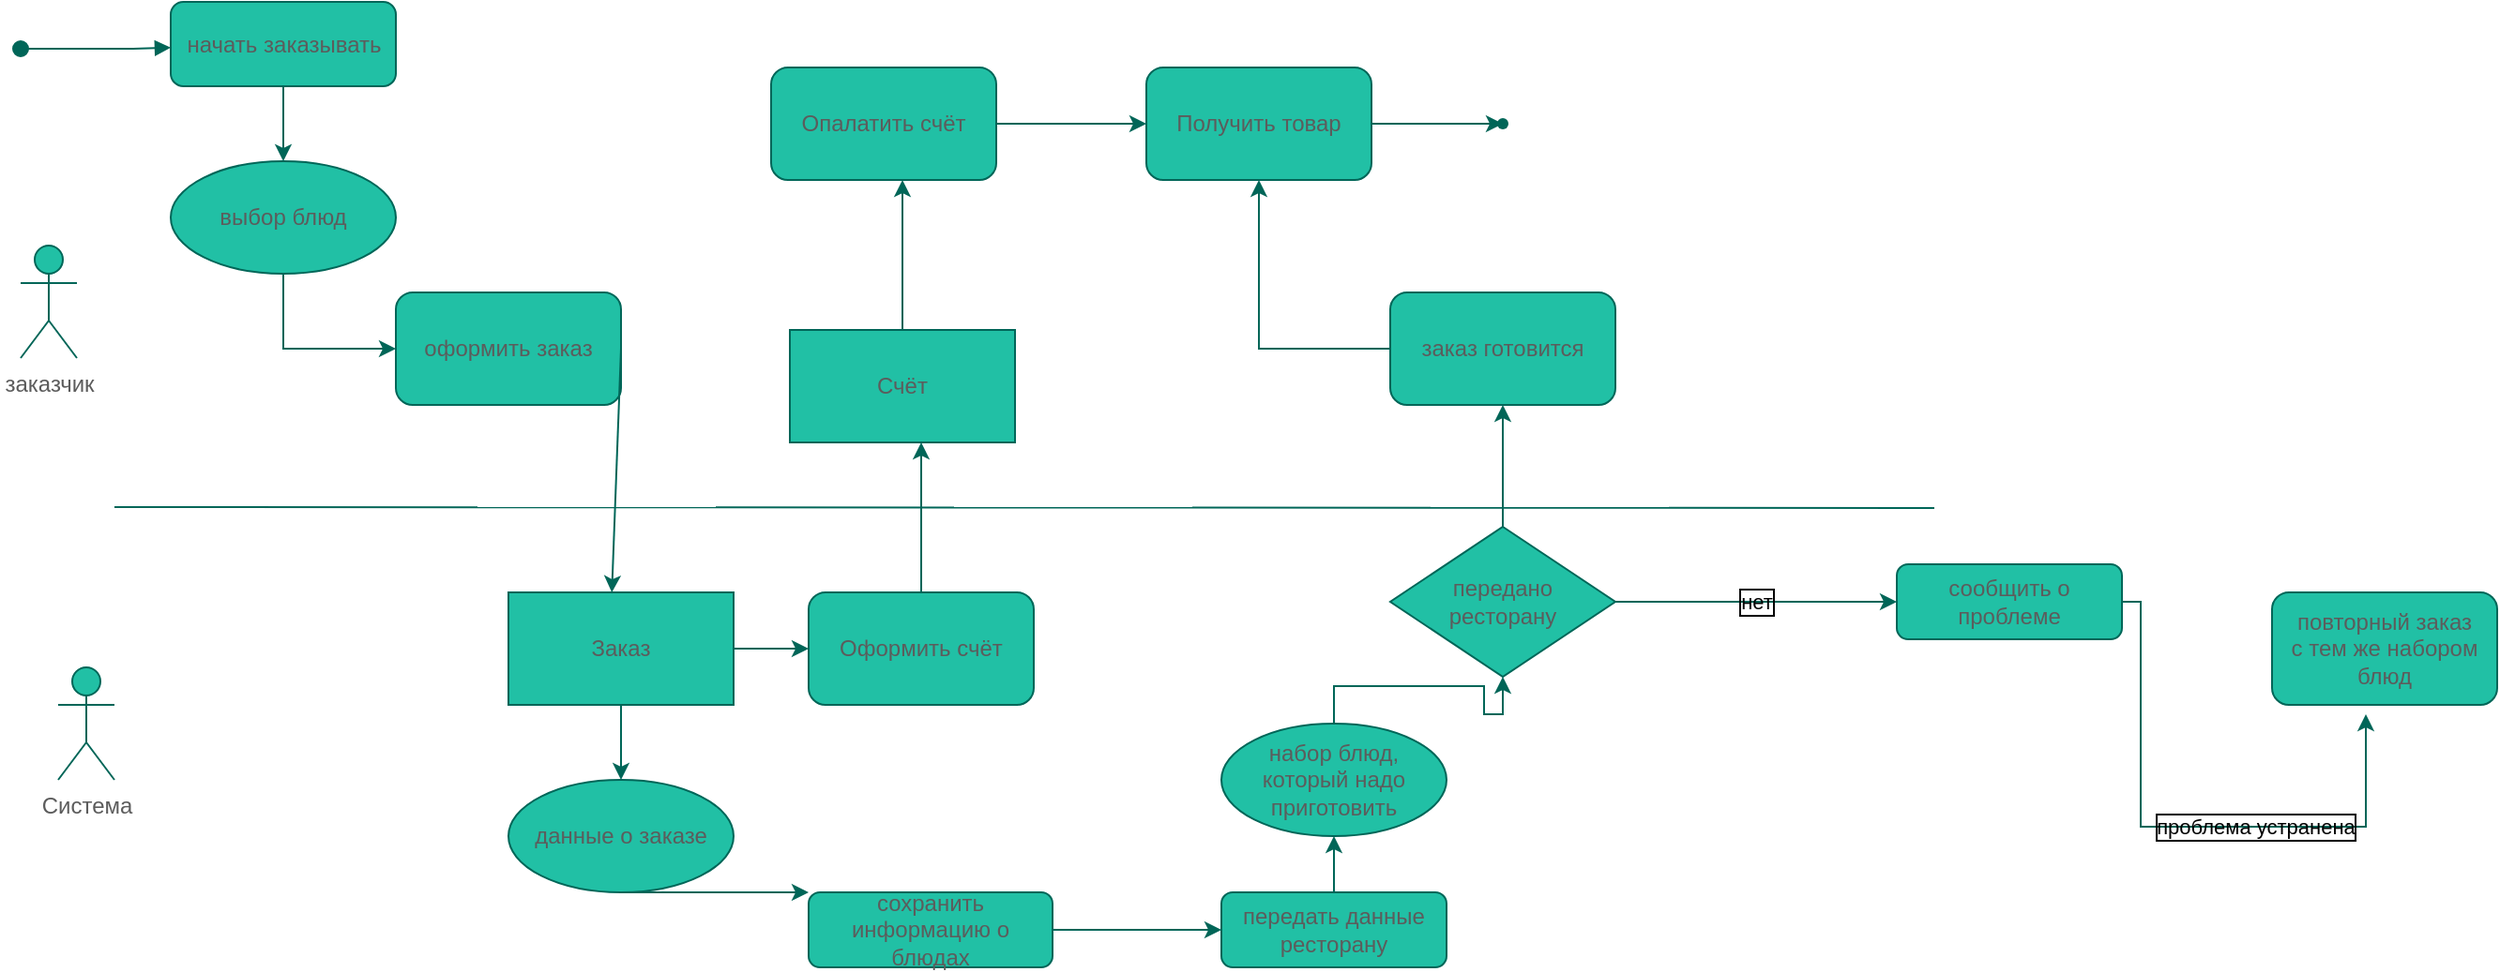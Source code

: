 <mxfile version="24.4.7" type="device">
  <diagram id="0D_FHTMwJywZhLl37fxh" name="Страница 1">
    <mxGraphModel dx="2275" dy="785" grid="1" gridSize="10" guides="1" tooltips="1" connect="1" arrows="1" fold="1" page="1" pageScale="1" pageWidth="827" pageHeight="1169" math="0" shadow="0">
      <root>
        <mxCell id="0" />
        <mxCell id="1" parent="0" />
        <mxCell id="7J-F0Cb5iGmfPvamdh_T-1" value="заказчик" style="shape=umlActor;verticalLabelPosition=bottom;verticalAlign=top;html=1;outlineConnect=0;labelBackgroundColor=none;fillColor=#21C0A5;strokeColor=#006658;fontColor=#5C5C5C;" parent="1" vertex="1">
          <mxGeometry x="-110" y="270" width="30" height="60" as="geometry" />
        </mxCell>
        <mxCell id="7J-F0Cb5iGmfPvamdh_T-4" value="" style="endArrow=none;html=1;rounded=0;labelBackgroundColor=none;strokeColor=#006658;fontColor=default;" parent="1" edge="1">
          <mxGeometry width="50" height="50" relative="1" as="geometry">
            <mxPoint x="-60" y="409.5" as="sourcePoint" />
            <mxPoint x="910" y="410" as="targetPoint" />
          </mxGeometry>
        </mxCell>
        <mxCell id="7J-F0Cb5iGmfPvamdh_T-5" value="&lt;br&gt;" style="html=1;verticalAlign=bottom;startArrow=oval;startFill=1;endArrow=block;startSize=8;rounded=0;labelBackgroundColor=none;strokeColor=#006658;fontColor=default;" parent="1" target="7J-F0Cb5iGmfPvamdh_T-6" edge="1">
          <mxGeometry width="60" relative="1" as="geometry">
            <mxPoint x="-110" y="165" as="sourcePoint" />
            <mxPoint x="-10" y="165" as="targetPoint" />
            <Array as="points">
              <mxPoint x="-50" y="165" />
            </Array>
          </mxGeometry>
        </mxCell>
        <mxCell id="7J-F0Cb5iGmfPvamdh_T-6" value="начать заказывать" style="html=1;labelBackgroundColor=none;fillColor=#21C0A5;strokeColor=#006658;fontColor=#5C5C5C;rounded=1;glass=0;" parent="1" vertex="1">
          <mxGeometry x="-30" y="140" width="120" height="45" as="geometry" />
        </mxCell>
        <mxCell id="7J-F0Cb5iGmfPvamdh_T-7" value="" style="endArrow=classic;html=1;rounded=0;exitX=0.5;exitY=1;exitDx=0;exitDy=0;labelBackgroundColor=none;strokeColor=#006658;fontColor=default;" parent="1" source="7J-F0Cb5iGmfPvamdh_T-6" target="7J-F0Cb5iGmfPvamdh_T-8" edge="1">
          <mxGeometry width="50" height="50" relative="1" as="geometry">
            <mxPoint x="180" y="385" as="sourcePoint" />
            <mxPoint x="30" y="225" as="targetPoint" />
          </mxGeometry>
        </mxCell>
        <mxCell id="7J-F0Cb5iGmfPvamdh_T-8" value="выбор блюд" style="ellipse;whiteSpace=wrap;html=1;labelBackgroundColor=none;fillColor=#21C0A5;strokeColor=#006658;fontColor=#5C5C5C;" parent="1" vertex="1">
          <mxGeometry x="-30" y="225" width="120" height="60" as="geometry" />
        </mxCell>
        <mxCell id="7J-F0Cb5iGmfPvamdh_T-10" value="" style="endArrow=classic;html=1;rounded=0;exitX=0.5;exitY=1;exitDx=0;exitDy=0;labelBackgroundColor=none;strokeColor=#006658;fontColor=default;" parent="1" source="7J-F0Cb5iGmfPvamdh_T-8" target="7J-F0Cb5iGmfPvamdh_T-11" edge="1">
          <mxGeometry width="50" height="50" relative="1" as="geometry">
            <mxPoint x="180" y="385" as="sourcePoint" />
            <mxPoint x="110" y="335" as="targetPoint" />
            <Array as="points">
              <mxPoint x="30" y="325" />
            </Array>
          </mxGeometry>
        </mxCell>
        <mxCell id="7J-F0Cb5iGmfPvamdh_T-11" value="оформить заказ" style="rounded=1;whiteSpace=wrap;html=1;labelBackgroundColor=none;fillColor=#21C0A5;strokeColor=#006658;fontColor=#5C5C5C;" parent="1" vertex="1">
          <mxGeometry x="90" y="295" width="120" height="60" as="geometry" />
        </mxCell>
        <mxCell id="7J-F0Cb5iGmfPvamdh_T-12" value="" style="endArrow=classic;html=1;rounded=0;exitX=1;exitY=0.5;exitDx=0;exitDy=0;labelBackgroundColor=none;strokeColor=#006658;fontColor=default;" parent="1" source="7J-F0Cb5iGmfPvamdh_T-11" edge="1">
          <mxGeometry width="50" height="50" relative="1" as="geometry">
            <mxPoint x="180" y="385" as="sourcePoint" />
            <mxPoint x="205.125" y="455" as="targetPoint" />
          </mxGeometry>
        </mxCell>
        <mxCell id="7J-F0Cb5iGmfPvamdh_T-13" value="данные о заказе" style="ellipse;whiteSpace=wrap;html=1;labelBackgroundColor=none;fillColor=#21C0A5;strokeColor=#006658;fontColor=#5C5C5C;" parent="1" vertex="1">
          <mxGeometry x="150" y="555" width="120" height="60" as="geometry" />
        </mxCell>
        <mxCell id="7J-F0Cb5iGmfPvamdh_T-15" value="" style="endArrow=classic;html=1;rounded=0;exitX=0.5;exitY=1;exitDx=0;exitDy=0;entryX=0;entryY=0;entryDx=0;entryDy=0;labelBackgroundColor=none;strokeColor=#006658;fontColor=default;" parent="1" source="7J-F0Cb5iGmfPvamdh_T-13" target="7J-F0Cb5iGmfPvamdh_T-17" edge="1">
          <mxGeometry width="50" height="50" relative="1" as="geometry">
            <mxPoint x="430" y="710" as="sourcePoint" />
            <mxPoint x="397.423" y="820.065" as="targetPoint" />
          </mxGeometry>
        </mxCell>
        <mxCell id="7J-F0Cb5iGmfPvamdh_T-17" value="сохранить информацию о блюдах" style="rounded=1;whiteSpace=wrap;html=1;labelBackgroundColor=none;fillColor=#21C0A5;strokeColor=#006658;fontColor=#5C5C5C;" parent="1" vertex="1">
          <mxGeometry x="310" y="615" width="130" height="40" as="geometry" />
        </mxCell>
        <mxCell id="7J-F0Cb5iGmfPvamdh_T-18" value="передать данные ресторану" style="rounded=1;whiteSpace=wrap;html=1;labelBackgroundColor=none;fillColor=#21C0A5;strokeColor=#006658;fontColor=#5C5C5C;" parent="1" vertex="1">
          <mxGeometry x="530" y="615" width="120" height="40" as="geometry" />
        </mxCell>
        <mxCell id="7J-F0Cb5iGmfPvamdh_T-19" value="" style="endArrow=classic;html=1;rounded=0;exitX=1;exitY=0.5;exitDx=0;exitDy=0;labelBackgroundColor=none;strokeColor=#006658;fontColor=default;" parent="1" source="7J-F0Cb5iGmfPvamdh_T-17" target="7J-F0Cb5iGmfPvamdh_T-18" edge="1">
          <mxGeometry width="50" height="50" relative="1" as="geometry">
            <mxPoint x="740" y="700" as="sourcePoint" />
            <mxPoint x="790" y="650" as="targetPoint" />
          </mxGeometry>
        </mxCell>
        <mxCell id="7J-F0Cb5iGmfPvamdh_T-20" value="" style="endArrow=classic;html=1;rounded=0;exitX=0.5;exitY=0;exitDx=0;exitDy=0;entryX=0.5;entryY=1;entryDx=0;entryDy=0;labelBackgroundColor=none;strokeColor=#006658;fontColor=default;" parent="1" source="7J-F0Cb5iGmfPvamdh_T-18" target="7J-F0Cb5iGmfPvamdh_T-21" edge="1">
          <mxGeometry width="50" height="50" relative="1" as="geometry">
            <mxPoint x="740" y="690" as="sourcePoint" />
            <mxPoint x="640" y="790" as="targetPoint" />
          </mxGeometry>
        </mxCell>
        <mxCell id="-Zk35h_b1iUG8bN773O9-37" value="" style="edgeStyle=orthogonalEdgeStyle;rounded=0;orthogonalLoop=1;jettySize=auto;html=1;strokeColor=#006658;fontColor=#5C5C5C;fillColor=#21C0A5;" edge="1" parent="1" source="7J-F0Cb5iGmfPvamdh_T-21" target="7J-F0Cb5iGmfPvamdh_T-24">
          <mxGeometry relative="1" as="geometry" />
        </mxCell>
        <mxCell id="7J-F0Cb5iGmfPvamdh_T-21" value="набор блюд, который надо приготовить" style="ellipse;whiteSpace=wrap;html=1;labelBackgroundColor=none;fillColor=#21C0A5;strokeColor=#006658;fontColor=#5C5C5C;" parent="1" vertex="1">
          <mxGeometry x="530" y="525" width="120" height="60" as="geometry" />
        </mxCell>
        <mxCell id="7J-F0Cb5iGmfPvamdh_T-24" value="передано&lt;br&gt;ресторану" style="rhombus;whiteSpace=wrap;html=1;labelBackgroundColor=none;fillColor=#21C0A5;strokeColor=#006658;fontColor=#5C5C5C;" parent="1" vertex="1">
          <mxGeometry x="620" y="420" width="120" height="80" as="geometry" />
        </mxCell>
        <mxCell id="7J-F0Cb5iGmfPvamdh_T-26" value="нет" style="endArrow=classic;html=1;rounded=0;exitX=1;exitY=0.5;exitDx=0;exitDy=0;labelBackgroundColor=none;labelBorderColor=default;strokeColor=#006658;fontColor=default;entryX=0;entryY=0.5;entryDx=0;entryDy=0;" parent="1" source="7J-F0Cb5iGmfPvamdh_T-24" edge="1" target="7J-F0Cb5iGmfPvamdh_T-27">
          <mxGeometry width="50" height="50" relative="1" as="geometry">
            <mxPoint x="620" y="600" as="sourcePoint" />
            <mxPoint x="900" y="580" as="targetPoint" />
          </mxGeometry>
        </mxCell>
        <mxCell id="7J-F0Cb5iGmfPvamdh_T-27" value="сообщить о проблеме" style="rounded=1;whiteSpace=wrap;html=1;labelBackgroundColor=none;fillColor=#21C0A5;strokeColor=#006658;fontColor=#5C5C5C;" parent="1" vertex="1">
          <mxGeometry x="890" y="440" width="120" height="40" as="geometry" />
        </mxCell>
        <mxCell id="7J-F0Cb5iGmfPvamdh_T-28" value="" style="endArrow=classic;html=1;rounded=0;labelBackgroundColor=none;labelBorderColor=default;exitX=0.5;exitY=0;exitDx=0;exitDy=0;strokeColor=#006658;fontColor=default;" parent="1" source="7J-F0Cb5iGmfPvamdh_T-24" target="7J-F0Cb5iGmfPvamdh_T-29" edge="1">
          <mxGeometry width="50" height="50" relative="1" as="geometry">
            <mxPoint x="730" y="240" as="sourcePoint" />
            <mxPoint x="730" y="180" as="targetPoint" />
          </mxGeometry>
        </mxCell>
        <mxCell id="-Zk35h_b1iUG8bN773O9-36" value="" style="edgeStyle=orthogonalEdgeStyle;rounded=0;orthogonalLoop=1;jettySize=auto;html=1;strokeColor=#006658;fontColor=#5C5C5C;fillColor=#21C0A5;entryX=0.5;entryY=1;entryDx=0;entryDy=0;" edge="1" parent="1" source="7J-F0Cb5iGmfPvamdh_T-29" target="-Zk35h_b1iUG8bN773O9-30">
          <mxGeometry relative="1" as="geometry" />
        </mxCell>
        <mxCell id="7J-F0Cb5iGmfPvamdh_T-29" value="заказ готовится" style="rounded=1;whiteSpace=wrap;html=1;labelBackgroundColor=none;fillColor=#21C0A5;strokeColor=#006658;fontColor=#5C5C5C;" parent="1" vertex="1">
          <mxGeometry x="620" y="295" width="120" height="60" as="geometry" />
        </mxCell>
        <mxCell id="7J-F0Cb5iGmfPvamdh_T-30" value="проблема устранена" style="edgeStyle=segmentEdgeStyle;endArrow=classic;html=1;rounded=0;labelBackgroundColor=none;labelBorderColor=default;strokeColor=#006658;fontColor=default;exitX=1;exitY=0.5;exitDx=0;exitDy=0;" parent="1" edge="1" source="7J-F0Cb5iGmfPvamdh_T-27">
          <mxGeometry x="0.231" width="50" height="50" relative="1" as="geometry">
            <mxPoint x="1020" y="580" as="sourcePoint" />
            <mxPoint x="1140" y="520" as="targetPoint" />
            <mxPoint as="offset" />
            <Array as="points">
              <mxPoint x="1020" y="460" />
              <mxPoint x="1020" y="580" />
              <mxPoint x="1140" y="580" />
            </Array>
          </mxGeometry>
        </mxCell>
        <mxCell id="7J-F0Cb5iGmfPvamdh_T-31" value="повторный заказ&lt;br&gt;с тем же набором блюд" style="rounded=1;whiteSpace=wrap;html=1;labelBackgroundColor=none;fillColor=#21C0A5;strokeColor=#006658;fontColor=#5C5C5C;" parent="1" vertex="1">
          <mxGeometry x="1090" y="455" width="120" height="60" as="geometry" />
        </mxCell>
        <mxCell id="-Zk35h_b1iUG8bN773O9-9" value="Система" style="shape=umlActor;verticalLabelPosition=bottom;verticalAlign=top;html=1;outlineConnect=0;strokeColor=#006658;fontColor=#5C5C5C;fillColor=#21C0A5;" vertex="1" parent="1">
          <mxGeometry x="-90" y="495" width="30" height="60" as="geometry" />
        </mxCell>
        <mxCell id="-Zk35h_b1iUG8bN773O9-15" value="" style="edgeStyle=orthogonalEdgeStyle;rounded=0;orthogonalLoop=1;jettySize=auto;html=1;strokeColor=#006658;fontColor=#5C5C5C;fillColor=#21C0A5;" edge="1" parent="1" source="-Zk35h_b1iUG8bN773O9-11" target="-Zk35h_b1iUG8bN773O9-14">
          <mxGeometry relative="1" as="geometry" />
        </mxCell>
        <mxCell id="-Zk35h_b1iUG8bN773O9-34" value="" style="edgeStyle=orthogonalEdgeStyle;rounded=0;orthogonalLoop=1;jettySize=auto;html=1;strokeColor=#006658;fontColor=#5C5C5C;fillColor=#21C0A5;" edge="1" parent="1" source="-Zk35h_b1iUG8bN773O9-11" target="7J-F0Cb5iGmfPvamdh_T-13">
          <mxGeometry relative="1" as="geometry" />
        </mxCell>
        <mxCell id="-Zk35h_b1iUG8bN773O9-11" value="Заказ" style="rounded=0;whiteSpace=wrap;html=1;strokeColor=#006658;fontColor=#5C5C5C;fillColor=#21C0A5;" vertex="1" parent="1">
          <mxGeometry x="150" y="455" width="120" height="60" as="geometry" />
        </mxCell>
        <mxCell id="-Zk35h_b1iUG8bN773O9-25" value="" style="edgeStyle=orthogonalEdgeStyle;rounded=0;orthogonalLoop=1;jettySize=auto;html=1;strokeColor=#006658;fontColor=#5C5C5C;fillColor=#21C0A5;" edge="1" parent="1" source="-Zk35h_b1iUG8bN773O9-14">
          <mxGeometry relative="1" as="geometry">
            <mxPoint x="370" y="375" as="targetPoint" />
          </mxGeometry>
        </mxCell>
        <mxCell id="-Zk35h_b1iUG8bN773O9-14" value="Оформить счёт" style="rounded=1;whiteSpace=wrap;html=1;strokeColor=#006658;fontColor=#5C5C5C;fillColor=#21C0A5;" vertex="1" parent="1">
          <mxGeometry x="310" y="455" width="120" height="60" as="geometry" />
        </mxCell>
        <mxCell id="-Zk35h_b1iUG8bN773O9-28" value="" style="edgeStyle=orthogonalEdgeStyle;rounded=0;orthogonalLoop=1;jettySize=auto;html=1;strokeColor=#006658;fontColor=#5C5C5C;fillColor=#21C0A5;" edge="1" parent="1" source="-Zk35h_b1iUG8bN773O9-26">
          <mxGeometry relative="1" as="geometry">
            <mxPoint x="360" y="235" as="targetPoint" />
          </mxGeometry>
        </mxCell>
        <mxCell id="-Zk35h_b1iUG8bN773O9-26" value="Счёт" style="rounded=0;whiteSpace=wrap;html=1;strokeColor=#006658;fontColor=#5C5C5C;fillColor=#21C0A5;" vertex="1" parent="1">
          <mxGeometry x="300" y="315" width="120" height="60" as="geometry" />
        </mxCell>
        <mxCell id="-Zk35h_b1iUG8bN773O9-31" value="" style="edgeStyle=orthogonalEdgeStyle;rounded=0;orthogonalLoop=1;jettySize=auto;html=1;strokeColor=#006658;fontColor=#5C5C5C;fillColor=#21C0A5;" edge="1" parent="1" source="-Zk35h_b1iUG8bN773O9-29" target="-Zk35h_b1iUG8bN773O9-30">
          <mxGeometry relative="1" as="geometry" />
        </mxCell>
        <mxCell id="-Zk35h_b1iUG8bN773O9-29" value="Опалатить счёт" style="rounded=1;whiteSpace=wrap;html=1;strokeColor=#006658;fontColor=#5C5C5C;fillColor=#21C0A5;" vertex="1" parent="1">
          <mxGeometry x="290" y="175" width="120" height="60" as="geometry" />
        </mxCell>
        <mxCell id="-Zk35h_b1iUG8bN773O9-33" value="" style="edgeStyle=orthogonalEdgeStyle;rounded=0;orthogonalLoop=1;jettySize=auto;html=1;strokeColor=#006658;fontColor=#5C5C5C;fillColor=#21C0A5;" edge="1" parent="1" source="-Zk35h_b1iUG8bN773O9-30" target="-Zk35h_b1iUG8bN773O9-32">
          <mxGeometry relative="1" as="geometry" />
        </mxCell>
        <mxCell id="-Zk35h_b1iUG8bN773O9-30" value="Получить товар" style="whiteSpace=wrap;html=1;fillColor=#21C0A5;strokeColor=#006658;fontColor=#5C5C5C;rounded=1;" vertex="1" parent="1">
          <mxGeometry x="490" y="175" width="120" height="60" as="geometry" />
        </mxCell>
        <mxCell id="-Zk35h_b1iUG8bN773O9-32" value="" style="shape=waypoint;sketch=0;size=6;pointerEvents=1;points=[];fillColor=#21C0A5;resizable=0;rotatable=0;perimeter=centerPerimeter;snapToPoint=1;strokeColor=#006658;fontColor=#5C5C5C;rounded=1;" vertex="1" parent="1">
          <mxGeometry x="670" y="195" width="20" height="20" as="geometry" />
        </mxCell>
      </root>
    </mxGraphModel>
  </diagram>
</mxfile>
